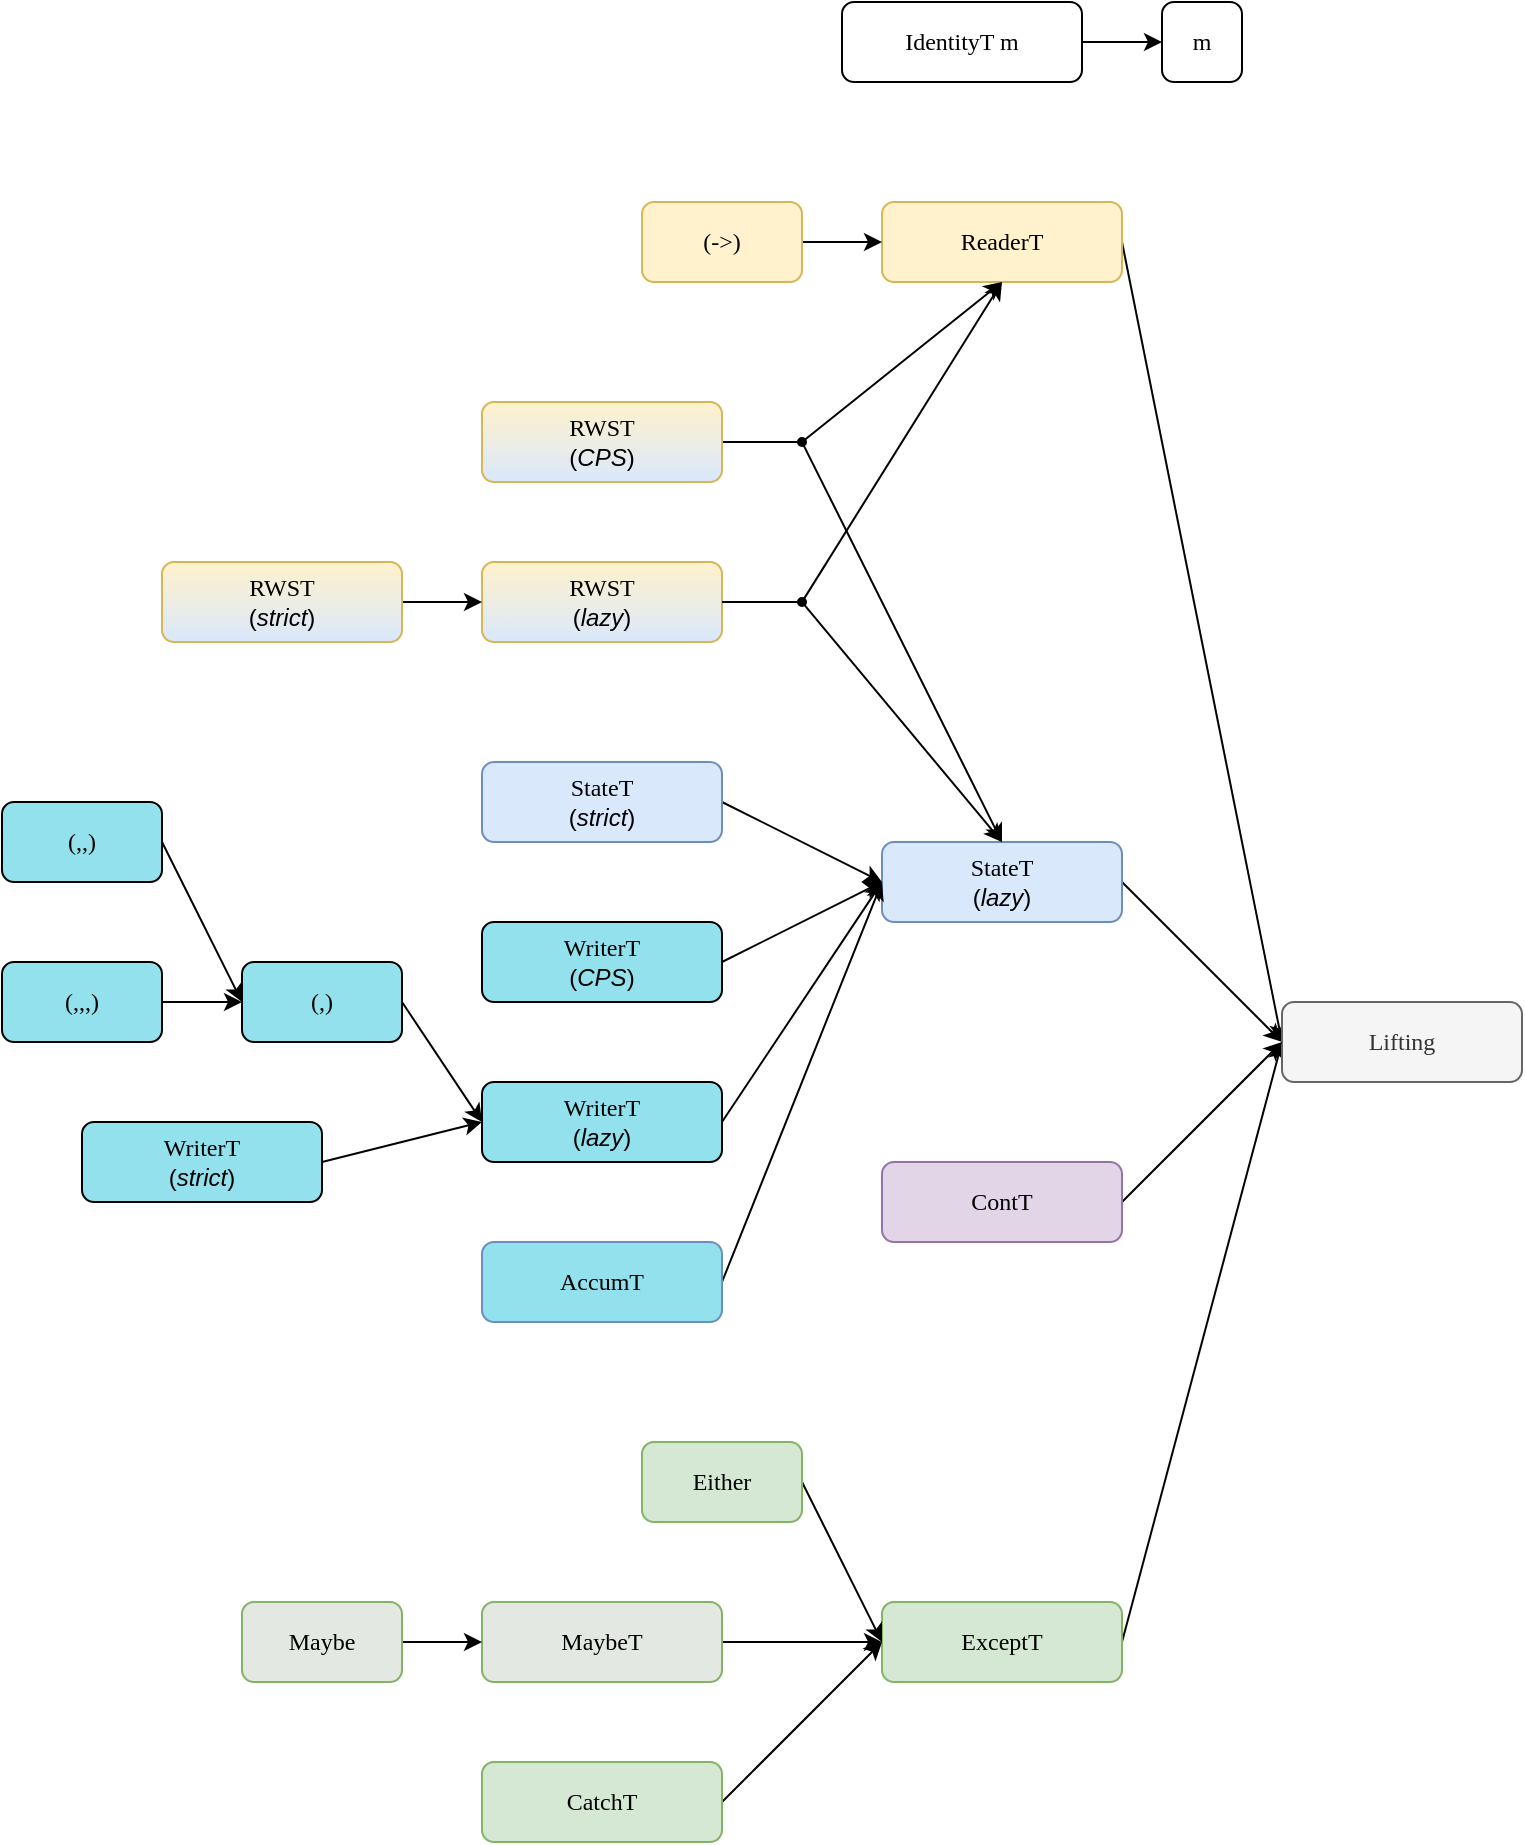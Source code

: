 <mxfile version="18.0.6" type="device"><diagram id="j0j17m18aggjtCRKGKJM" name="Page-1"><mxGraphModel dx="1929" dy="823" grid="1" gridSize="10" guides="1" tooltips="1" connect="1" arrows="1" fold="1" page="1" pageScale="1" pageWidth="827" pageHeight="1169" math="0" shadow="0"><root><mxCell id="0"/><mxCell id="1" parent="0"/><mxCell id="b5_NCObw0vV93vdTDWNI-11" style="rounded=0;orthogonalLoop=1;jettySize=auto;html=1;exitX=1;exitY=0.5;exitDx=0;exitDy=0;entryX=0;entryY=0.5;entryDx=0;entryDy=0;fontFamily=Helvetica;" edge="1" parent="1" source="b5_NCObw0vV93vdTDWNI-2" target="b5_NCObw0vV93vdTDWNI-10"><mxGeometry relative="1" as="geometry"/></mxCell><mxCell id="b5_NCObw0vV93vdTDWNI-2" value="ReaderT" style="rounded=1;whiteSpace=wrap;html=1;fontFamily=Source Code Pro;fontSource=https%3A%2F%2Ffonts.googleapis.com%2Fcss%3Ffamily%3DSource%2BCode%2BPro;fillColor=#fff2cc;strokeColor=#d6b656;" vertex="1" parent="1"><mxGeometry x="320" y="120" width="120" height="40" as="geometry"/></mxCell><mxCell id="b5_NCObw0vV93vdTDWNI-37" style="edgeStyle=none;rounded=0;orthogonalLoop=1;jettySize=auto;html=1;exitX=1;exitY=0.5;exitDx=0;exitDy=0;entryX=0;entryY=0.5;entryDx=0;entryDy=0;fontFamily=Helvetica;" edge="1" parent="1" source="b5_NCObw0vV93vdTDWNI-3" target="b5_NCObw0vV93vdTDWNI-10"><mxGeometry relative="1" as="geometry"/></mxCell><mxCell id="b5_NCObw0vV93vdTDWNI-3" value="ExceptT" style="rounded=1;whiteSpace=wrap;html=1;fontFamily=Source Code Pro;fontSource=https%3A%2F%2Ffonts.googleapis.com%2Fcss%3Ffamily%3DSource%2BCode%2BPro;fillColor=#d5e8d4;strokeColor=#82b366;" vertex="1" parent="1"><mxGeometry x="320" y="820" width="120" height="40" as="geometry"/></mxCell><mxCell id="b5_NCObw0vV93vdTDWNI-14" style="rounded=0;orthogonalLoop=1;jettySize=auto;html=1;exitX=1;exitY=0.5;exitDx=0;exitDy=0;entryX=0;entryY=0.5;entryDx=0;entryDy=0;fontFamily=Helvetica;" edge="1" parent="1" source="b5_NCObw0vV93vdTDWNI-4" target="b5_NCObw0vV93vdTDWNI-10"><mxGeometry relative="1" as="geometry"/></mxCell><mxCell id="b5_NCObw0vV93vdTDWNI-4" value="StateT&lt;br&gt;&lt;font face=&quot;Helvetica&quot;&gt;(&lt;i&gt;lazy&lt;/i&gt;)&lt;/font&gt;" style="rounded=1;whiteSpace=wrap;html=1;fontFamily=Source Code Pro;fontSource=https%3A%2F%2Ffonts.googleapis.com%2Fcss%3Ffamily%3DSource%2BCode%2BPro;fillColor=#dae8fc;strokeColor=#6c8ebf;" vertex="1" parent="1"><mxGeometry x="320" y="440" width="120" height="40" as="geometry"/></mxCell><mxCell id="b5_NCObw0vV93vdTDWNI-15" style="rounded=0;orthogonalLoop=1;jettySize=auto;html=1;exitX=1;exitY=0.5;exitDx=0;exitDy=0;entryX=0;entryY=0.5;entryDx=0;entryDy=0;fontFamily=Helvetica;" edge="1" parent="1" source="b5_NCObw0vV93vdTDWNI-5" target="b5_NCObw0vV93vdTDWNI-4"><mxGeometry relative="1" as="geometry"/></mxCell><mxCell id="b5_NCObw0vV93vdTDWNI-5" value="StateT&lt;br&gt;&lt;font face=&quot;Helvetica&quot;&gt;(&lt;i&gt;strict&lt;/i&gt;)&lt;/font&gt;" style="rounded=1;whiteSpace=wrap;html=1;fontFamily=Source Code Pro;fontSource=https%3A%2F%2Ffonts.googleapis.com%2Fcss%3Ffamily%3DSource%2BCode%2BPro;fillColor=#dae8fc;strokeColor=#6c8ebf;" vertex="1" parent="1"><mxGeometry x="120" y="400" width="120" height="40" as="geometry"/></mxCell><mxCell id="b5_NCObw0vV93vdTDWNI-9" style="rounded=0;orthogonalLoop=1;jettySize=auto;html=1;exitX=1;exitY=0.5;exitDx=0;exitDy=0;entryX=0;entryY=0.5;entryDx=0;entryDy=0;fontFamily=Helvetica;" edge="1" parent="1" source="b5_NCObw0vV93vdTDWNI-6" target="b5_NCObw0vV93vdTDWNI-7"><mxGeometry relative="1" as="geometry"/></mxCell><mxCell id="b5_NCObw0vV93vdTDWNI-6" value="IdentityT m" style="rounded=1;whiteSpace=wrap;html=1;fontFamily=Source Code Pro;fontSource=https%3A%2F%2Ffonts.googleapis.com%2Fcss%3Ffamily%3DSource%2BCode%2BPro;" vertex="1" parent="1"><mxGeometry x="300" y="20" width="120" height="40" as="geometry"/></mxCell><mxCell id="b5_NCObw0vV93vdTDWNI-7" value="m" style="rounded=1;whiteSpace=wrap;html=1;fontFamily=Source Code Pro;fontSource=https%3A%2F%2Ffonts.googleapis.com%2Fcss%3Ffamily%3DSource%2BCode%2BPro;" vertex="1" parent="1"><mxGeometry x="460" y="20" width="40" height="40" as="geometry"/></mxCell><mxCell id="b5_NCObw0vV93vdTDWNI-10" value="Lifting" style="rounded=1;whiteSpace=wrap;html=1;fontFamily=Source Code Pro;fontSource=https%3A%2F%2Ffonts.googleapis.com%2Fcss%3Ffamily%3DSource%2BCode%2BPro;fillColor=#f5f5f5;fontColor=#333333;strokeColor=#666666;" vertex="1" parent="1"><mxGeometry x="520" y="520" width="120" height="40" as="geometry"/></mxCell><mxCell id="b5_NCObw0vV93vdTDWNI-13" style="rounded=0;orthogonalLoop=1;jettySize=auto;html=1;exitX=1;exitY=0.5;exitDx=0;exitDy=0;entryX=0;entryY=0.5;entryDx=0;entryDy=0;fontFamily=Helvetica;" edge="1" parent="1" source="b5_NCObw0vV93vdTDWNI-12" target="b5_NCObw0vV93vdTDWNI-2"><mxGeometry relative="1" as="geometry"/></mxCell><mxCell id="b5_NCObw0vV93vdTDWNI-60" style="edgeStyle=none;rounded=0;orthogonalLoop=1;jettySize=auto;html=1;entryX=0.5;entryY=1;entryDx=0;entryDy=0;fontFamily=Helvetica;" edge="1" parent="1" source="b5_NCObw0vV93vdTDWNI-57" target="b5_NCObw0vV93vdTDWNI-2"><mxGeometry relative="1" as="geometry"><mxPoint x="200" y="130" as="sourcePoint"/></mxGeometry></mxCell><mxCell id="b5_NCObw0vV93vdTDWNI-12" value="(-&amp;gt;)" style="rounded=1;whiteSpace=wrap;html=1;fontFamily=Source Code Pro;fontSource=https%3A%2F%2Ffonts.googleapis.com%2Fcss%3Ffamily%3DSource%2BCode%2BPro;fillColor=#fff2cc;strokeColor=#d6b656;" vertex="1" parent="1"><mxGeometry x="200" y="120" width="80" height="40" as="geometry"/></mxCell><mxCell id="b5_NCObw0vV93vdTDWNI-17" style="rounded=0;orthogonalLoop=1;jettySize=auto;html=1;exitX=1;exitY=0.5;exitDx=0;exitDy=0;entryX=0;entryY=0.5;entryDx=0;entryDy=0;fontFamily=Helvetica;" edge="1" parent="1" source="b5_NCObw0vV93vdTDWNI-16" target="b5_NCObw0vV93vdTDWNI-4"><mxGeometry relative="1" as="geometry"/></mxCell><mxCell id="b5_NCObw0vV93vdTDWNI-16" value="WriterT&lt;br&gt;&lt;font face=&quot;Helvetica&quot;&gt;(&lt;i&gt;CPS&lt;/i&gt;)&lt;/font&gt;" style="rounded=1;whiteSpace=wrap;html=1;fontFamily=Source Code Pro;fontSource=https%3A%2F%2Ffonts.googleapis.com%2Fcss%3Ffamily%3DSource%2BCode%2BPro;fillColor=#93E1EC;" vertex="1" parent="1"><mxGeometry x="120" y="480" width="120" height="40" as="geometry"/></mxCell><mxCell id="b5_NCObw0vV93vdTDWNI-20" style="rounded=0;orthogonalLoop=1;jettySize=auto;html=1;exitX=1;exitY=0.5;exitDx=0;exitDy=0;entryX=0;entryY=0.5;entryDx=0;entryDy=0;fontFamily=Helvetica;" edge="1" parent="1" source="b5_NCObw0vV93vdTDWNI-19" target="b5_NCObw0vV93vdTDWNI-4"><mxGeometry relative="1" as="geometry"/></mxCell><mxCell id="b5_NCObw0vV93vdTDWNI-19" value="AccumT" style="rounded=1;whiteSpace=wrap;html=1;fontFamily=Source Code Pro;fontSource=https%3A%2F%2Ffonts.googleapis.com%2Fcss%3Ffamily%3DSource%2BCode%2BPro;fillColor=#93E1EC;strokeColor=#6c8ebf;" vertex="1" parent="1"><mxGeometry x="120" y="640" width="120" height="40" as="geometry"/></mxCell><mxCell id="b5_NCObw0vV93vdTDWNI-59" style="edgeStyle=none;rounded=0;orthogonalLoop=1;jettySize=auto;html=1;exitX=1;exitY=0.5;exitDx=0;exitDy=0;fontFamily=Helvetica;endArrow=none;endFill=0;" edge="1" parent="1" source="b5_NCObw0vV93vdTDWNI-22" target="b5_NCObw0vV93vdTDWNI-57"><mxGeometry relative="1" as="geometry"/></mxCell><mxCell id="b5_NCObw0vV93vdTDWNI-22" value="RWST&lt;br&gt;&lt;font face=&quot;Helvetica&quot;&gt;(&lt;i&gt;CPS&lt;/i&gt;)&lt;/font&gt;" style="rounded=1;whiteSpace=wrap;html=1;fontFamily=Source Code Pro;fontSource=https%3A%2F%2Ffonts.googleapis.com%2Fcss%3Ffamily%3DSource%2BCode%2BPro;fillColor=#fff2cc;strokeColor=#d6b656;gradientColor=#DAE8FC;" vertex="1" parent="1"><mxGeometry x="120" y="220" width="120" height="40" as="geometry"/></mxCell><mxCell id="b5_NCObw0vV93vdTDWNI-23" value="RWST&lt;br&gt;&lt;font face=&quot;Helvetica&quot;&gt;(&lt;i&gt;lazy&lt;/i&gt;)&lt;/font&gt;" style="rounded=1;whiteSpace=wrap;html=1;fontFamily=Source Code Pro;fontSource=https%3A%2F%2Ffonts.googleapis.com%2Fcss%3Ffamily%3DSource%2BCode%2BPro;fillColor=#fff2cc;strokeColor=#d6b656;gradientColor=#DAE8FC;" vertex="1" parent="1"><mxGeometry x="120" y="300" width="120" height="40" as="geometry"/></mxCell><mxCell id="b5_NCObw0vV93vdTDWNI-74" style="edgeStyle=none;rounded=0;orthogonalLoop=1;jettySize=auto;html=1;exitX=1;exitY=0.5;exitDx=0;exitDy=0;entryX=0;entryY=0.5;entryDx=0;entryDy=0;fontFamily=Helvetica;endArrow=classic;endFill=1;" edge="1" parent="1" source="b5_NCObw0vV93vdTDWNI-25" target="b5_NCObw0vV93vdTDWNI-23"><mxGeometry relative="1" as="geometry"/></mxCell><mxCell id="b5_NCObw0vV93vdTDWNI-25" value="RWST&lt;br&gt;&lt;font face=&quot;Helvetica&quot;&gt;(&lt;i&gt;strict&lt;/i&gt;)&lt;/font&gt;" style="rounded=1;whiteSpace=wrap;html=1;fontFamily=Source Code Pro;fontSource=https%3A%2F%2Ffonts.googleapis.com%2Fcss%3Ffamily%3DSource%2BCode%2BPro;fillColor=#fff2cc;strokeColor=#d6b656;gradientColor=#DAE8FC;" vertex="1" parent="1"><mxGeometry x="-40" y="300" width="120" height="40" as="geometry"/></mxCell><mxCell id="b5_NCObw0vV93vdTDWNI-27" style="edgeStyle=none;rounded=0;orthogonalLoop=1;jettySize=auto;html=1;exitX=1;exitY=0.5;exitDx=0;exitDy=0;entryX=0;entryY=0.5;entryDx=0;entryDy=0;fontFamily=Helvetica;" edge="1" parent="1" source="b5_NCObw0vV93vdTDWNI-26" target="b5_NCObw0vV93vdTDWNI-4"><mxGeometry relative="1" as="geometry"/></mxCell><mxCell id="b5_NCObw0vV93vdTDWNI-26" value="WriterT&lt;br&gt;&lt;font face=&quot;Helvetica&quot;&gt;(&lt;i&gt;lazy&lt;/i&gt;)&lt;/font&gt;" style="rounded=1;whiteSpace=wrap;html=1;fontFamily=Source Code Pro;fontSource=https%3A%2F%2Ffonts.googleapis.com%2Fcss%3Ffamily%3DSource%2BCode%2BPro;fillColor=#93E1EC;" vertex="1" parent="1"><mxGeometry x="120" y="560" width="120" height="40" as="geometry"/></mxCell><mxCell id="b5_NCObw0vV93vdTDWNI-29" style="edgeStyle=none;rounded=0;orthogonalLoop=1;jettySize=auto;html=1;exitX=1;exitY=0.5;exitDx=0;exitDy=0;entryX=0;entryY=0.5;entryDx=0;entryDy=0;fontFamily=Helvetica;" edge="1" parent="1" source="b5_NCObw0vV93vdTDWNI-28" target="b5_NCObw0vV93vdTDWNI-26"><mxGeometry relative="1" as="geometry"/></mxCell><mxCell id="b5_NCObw0vV93vdTDWNI-28" value="WriterT&lt;br&gt;&lt;font face=&quot;Helvetica&quot;&gt;(&lt;i&gt;strict&lt;/i&gt;)&lt;/font&gt;" style="rounded=1;whiteSpace=wrap;html=1;fontFamily=Source Code Pro;fontSource=https%3A%2F%2Ffonts.googleapis.com%2Fcss%3Ffamily%3DSource%2BCode%2BPro;fillColor=#93E1EC;" vertex="1" parent="1"><mxGeometry x="-80" y="580" width="120" height="40" as="geometry"/></mxCell><mxCell id="b5_NCObw0vV93vdTDWNI-36" style="edgeStyle=none;rounded=0;orthogonalLoop=1;jettySize=auto;html=1;exitX=1;exitY=0.5;exitDx=0;exitDy=0;entryX=0;entryY=0.5;entryDx=0;entryDy=0;fontFamily=Helvetica;" edge="1" parent="1" source="b5_NCObw0vV93vdTDWNI-30" target="b5_NCObw0vV93vdTDWNI-26"><mxGeometry relative="1" as="geometry"/></mxCell><mxCell id="b5_NCObw0vV93vdTDWNI-30" value="(,)" style="rounded=1;whiteSpace=wrap;html=1;fontFamily=Source Code Pro;fontSource=https%3A%2F%2Ffonts.googleapis.com%2Fcss%3Ffamily%3DSource%2BCode%2BPro;fillColor=#93E1EC;" vertex="1" parent="1"><mxGeometry y="500" width="80" height="40" as="geometry"/></mxCell><mxCell id="b5_NCObw0vV93vdTDWNI-33" style="edgeStyle=none;rounded=0;orthogonalLoop=1;jettySize=auto;html=1;exitX=1;exitY=0.5;exitDx=0;exitDy=0;entryX=0;entryY=0.5;entryDx=0;entryDy=0;fontFamily=Helvetica;" edge="1" parent="1" source="b5_NCObw0vV93vdTDWNI-31" target="b5_NCObw0vV93vdTDWNI-30"><mxGeometry relative="1" as="geometry"/></mxCell><mxCell id="b5_NCObw0vV93vdTDWNI-31" value="(,,)" style="rounded=1;whiteSpace=wrap;html=1;fontFamily=Source Code Pro;fontSource=https%3A%2F%2Ffonts.googleapis.com%2Fcss%3Ffamily%3DSource%2BCode%2BPro;fillColor=#93E1EC;" vertex="1" parent="1"><mxGeometry x="-120" y="420" width="80" height="40" as="geometry"/></mxCell><mxCell id="b5_NCObw0vV93vdTDWNI-35" style="edgeStyle=none;rounded=0;orthogonalLoop=1;jettySize=auto;html=1;exitX=1;exitY=0.5;exitDx=0;exitDy=0;entryX=0;entryY=0.5;entryDx=0;entryDy=0;fontFamily=Helvetica;" edge="1" parent="1" source="b5_NCObw0vV93vdTDWNI-32" target="b5_NCObw0vV93vdTDWNI-30"><mxGeometry relative="1" as="geometry"/></mxCell><mxCell id="b5_NCObw0vV93vdTDWNI-32" value="(,,,)" style="rounded=1;whiteSpace=wrap;html=1;fontFamily=Source Code Pro;fontSource=https%3A%2F%2Ffonts.googleapis.com%2Fcss%3Ffamily%3DSource%2BCode%2BPro;fillColor=#93E1EC;" vertex="1" parent="1"><mxGeometry x="-120" y="500" width="80" height="40" as="geometry"/></mxCell><mxCell id="b5_NCObw0vV93vdTDWNI-39" style="edgeStyle=none;rounded=0;orthogonalLoop=1;jettySize=auto;html=1;exitX=1;exitY=0.5;exitDx=0;exitDy=0;entryX=0;entryY=0.5;entryDx=0;entryDy=0;fontFamily=Helvetica;" edge="1" parent="1" source="b5_NCObw0vV93vdTDWNI-38" target="b5_NCObw0vV93vdTDWNI-3"><mxGeometry relative="1" as="geometry"/></mxCell><mxCell id="b5_NCObw0vV93vdTDWNI-38" value="Either" style="rounded=1;whiteSpace=wrap;html=1;fontFamily=Source Code Pro;fontSource=https%3A%2F%2Ffonts.googleapis.com%2Fcss%3Ffamily%3DSource%2BCode%2BPro;fillColor=#d5e8d4;strokeColor=#82b366;" vertex="1" parent="1"><mxGeometry x="200" y="740" width="80" height="40" as="geometry"/></mxCell><mxCell id="b5_NCObw0vV93vdTDWNI-41" style="edgeStyle=none;rounded=0;orthogonalLoop=1;jettySize=auto;html=1;exitX=1;exitY=0.5;exitDx=0;exitDy=0;entryX=0;entryY=0.5;entryDx=0;entryDy=0;fontFamily=Helvetica;" edge="1" parent="1" source="b5_NCObw0vV93vdTDWNI-40" target="b5_NCObw0vV93vdTDWNI-3"><mxGeometry relative="1" as="geometry"/></mxCell><mxCell id="b5_NCObw0vV93vdTDWNI-40" value="MaybeT" style="rounded=1;whiteSpace=wrap;html=1;fontFamily=Source Code Pro;fontSource=https%3A%2F%2Ffonts.googleapis.com%2Fcss%3Ffamily%3DSource%2BCode%2BPro;fillColor=#E3E8E3;strokeColor=#82b366;" vertex="1" parent="1"><mxGeometry x="120" y="820" width="120" height="40" as="geometry"/></mxCell><mxCell id="b5_NCObw0vV93vdTDWNI-43" style="edgeStyle=none;rounded=0;orthogonalLoop=1;jettySize=auto;html=1;exitX=1;exitY=0.5;exitDx=0;exitDy=0;entryX=0;entryY=0.5;entryDx=0;entryDy=0;fontFamily=Helvetica;" edge="1" parent="1" source="b5_NCObw0vV93vdTDWNI-42" target="b5_NCObw0vV93vdTDWNI-40"><mxGeometry relative="1" as="geometry"/></mxCell><mxCell id="b5_NCObw0vV93vdTDWNI-42" value="Maybe" style="rounded=1;whiteSpace=wrap;html=1;fontFamily=Source Code Pro;fontSource=https%3A%2F%2Ffonts.googleapis.com%2Fcss%3Ffamily%3DSource%2BCode%2BPro;fillColor=#E3E8E3;strokeColor=#82b366;" vertex="1" parent="1"><mxGeometry y="820" width="80" height="40" as="geometry"/></mxCell><mxCell id="b5_NCObw0vV93vdTDWNI-45" style="edgeStyle=none;rounded=0;orthogonalLoop=1;jettySize=auto;html=1;exitX=1;exitY=0.5;exitDx=0;exitDy=0;entryX=0;entryY=0.5;entryDx=0;entryDy=0;fontFamily=Helvetica;" edge="1" parent="1" source="b5_NCObw0vV93vdTDWNI-44" target="b5_NCObw0vV93vdTDWNI-3"><mxGeometry relative="1" as="geometry"/></mxCell><mxCell id="b5_NCObw0vV93vdTDWNI-44" value="CatchT" style="rounded=1;whiteSpace=wrap;html=1;fontFamily=Source Code Pro;fontSource=https%3A%2F%2Ffonts.googleapis.com%2Fcss%3Ffamily%3DSource%2BCode%2BPro;fillColor=#d5e8d4;strokeColor=#82b366;" vertex="1" parent="1"><mxGeometry x="120" y="900" width="120" height="40" as="geometry"/></mxCell><mxCell id="b5_NCObw0vV93vdTDWNI-47" style="edgeStyle=none;rounded=0;orthogonalLoop=1;jettySize=auto;html=1;exitX=1;exitY=0.5;exitDx=0;exitDy=0;entryX=0;entryY=0.5;entryDx=0;entryDy=0;fontFamily=Helvetica;" edge="1" parent="1" source="b5_NCObw0vV93vdTDWNI-46" target="b5_NCObw0vV93vdTDWNI-10"><mxGeometry relative="1" as="geometry"/></mxCell><mxCell id="b5_NCObw0vV93vdTDWNI-46" value="ContT" style="rounded=1;whiteSpace=wrap;html=1;fontFamily=Source Code Pro;fontSource=https%3A%2F%2Ffonts.googleapis.com%2Fcss%3Ffamily%3DSource%2BCode%2BPro;fillColor=#e1d5e7;strokeColor=#9673a6;" vertex="1" parent="1"><mxGeometry x="320" y="600" width="120" height="40" as="geometry"/></mxCell><mxCell id="b5_NCObw0vV93vdTDWNI-61" style="edgeStyle=none;rounded=0;orthogonalLoop=1;jettySize=auto;html=1;entryX=0.5;entryY=0;entryDx=0;entryDy=0;fontFamily=Helvetica;" edge="1" parent="1" source="b5_NCObw0vV93vdTDWNI-57" target="b5_NCObw0vV93vdTDWNI-4"><mxGeometry relative="1" as="geometry"><mxPoint x="190" y="190" as="sourcePoint"/></mxGeometry></mxCell><mxCell id="b5_NCObw0vV93vdTDWNI-57" value="" style="ellipse;whiteSpace=wrap;html=1;aspect=fixed;fontFamily=Helvetica;fillColor=#000000;" vertex="1" parent="1"><mxGeometry x="278" y="238" width="4" height="4" as="geometry"/></mxCell><mxCell id="b5_NCObw0vV93vdTDWNI-66" style="edgeStyle=none;rounded=0;orthogonalLoop=1;jettySize=auto;html=1;entryX=0.5;entryY=1;entryDx=0;entryDy=0;fontFamily=Helvetica;" edge="1" parent="1" source="b5_NCObw0vV93vdTDWNI-69" target="b5_NCObw0vV93vdTDWNI-2"><mxGeometry relative="1" as="geometry"><mxPoint x="200" y="210" as="sourcePoint"/><mxPoint x="340" y="180" as="targetPoint"/></mxGeometry></mxCell><mxCell id="b5_NCObw0vV93vdTDWNI-67" style="edgeStyle=none;rounded=0;orthogonalLoop=1;jettySize=auto;html=1;fontFamily=Helvetica;endArrow=none;endFill=0;exitX=1;exitY=0.5;exitDx=0;exitDy=0;" edge="1" parent="1" target="b5_NCObw0vV93vdTDWNI-69" source="b5_NCObw0vV93vdTDWNI-23"><mxGeometry relative="1" as="geometry"><mxPoint x="250" y="310" as="sourcePoint"/></mxGeometry></mxCell><mxCell id="b5_NCObw0vV93vdTDWNI-68" style="edgeStyle=none;rounded=0;orthogonalLoop=1;jettySize=auto;html=1;entryX=0.5;entryY=0;entryDx=0;entryDy=0;fontFamily=Helvetica;" edge="1" parent="1" source="b5_NCObw0vV93vdTDWNI-69" target="b5_NCObw0vV93vdTDWNI-4"><mxGeometry relative="1" as="geometry"><mxPoint x="190" y="270" as="sourcePoint"/><mxPoint x="380" y="520" as="targetPoint"/></mxGeometry></mxCell><mxCell id="b5_NCObw0vV93vdTDWNI-69" value="" style="ellipse;whiteSpace=wrap;html=1;aspect=fixed;fontFamily=Helvetica;fillColor=#000000;" vertex="1" parent="1"><mxGeometry x="278" y="318" width="4" height="4" as="geometry"/></mxCell></root></mxGraphModel></diagram></mxfile>